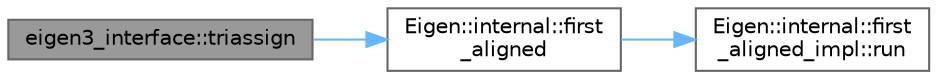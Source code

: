 digraph "eigen3_interface::triassign"
{
 // LATEX_PDF_SIZE
  bgcolor="transparent";
  edge [fontname=Helvetica,fontsize=10,labelfontname=Helvetica,labelfontsize=10];
  node [fontname=Helvetica,fontsize=10,shape=box,height=0.2,width=0.4];
  rankdir="LR";
  Node1 [id="Node000001",label="eigen3_interface::triassign",height=0.2,width=0.4,color="gray40", fillcolor="grey60", style="filled", fontcolor="black",tooltip=" "];
  Node1 -> Node2 [id="edge1_Node000001_Node000002",color="steelblue1",style="solid",tooltip=" "];
  Node2 [id="Node000002",label="Eigen::internal::first\l_aligned",height=0.2,width=0.4,color="grey40", fillcolor="white", style="filled",URL="$namespace_eigen_1_1internal.html#ab83986b0ebbd20ebde1f9033162ca121",tooltip=" "];
  Node2 -> Node3 [id="edge2_Node000002_Node000003",color="steelblue1",style="solid",tooltip=" "];
  Node3 [id="Node000003",label="Eigen::internal::first\l_aligned_impl::run",height=0.2,width=0.4,color="grey40", fillcolor="white", style="filled",URL="$struct_eigen_1_1internal_1_1first__aligned__impl.html#ac8e3cc0611b600f623f710c1531740b2",tooltip=" "];
}
